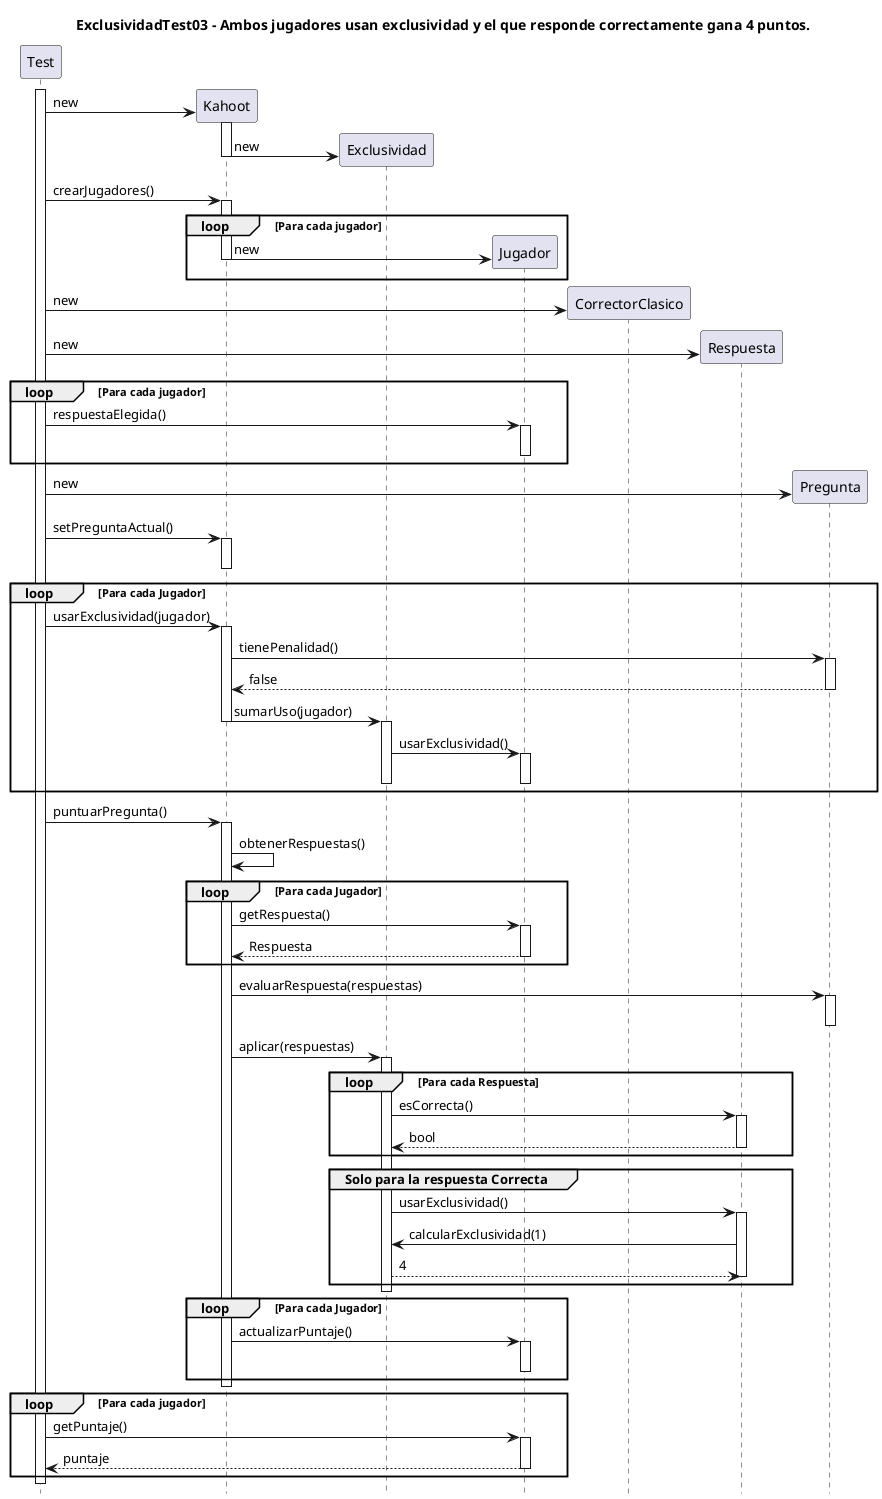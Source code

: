 @startuml DiagramaDeSecuenciaExclusividad
hide footbox
title ExclusividadTest03 - Ambos jugadores usan exclusividad y el que responde correctamente gana 4 puntos.
activate Test
create Kahoot
Test -> Kahoot : new
activate Kahoot
create Exclusividad
Kahoot -> Exclusividad: new
deactivate Kahoot
Test -> Kahoot : crearJugadores()
loop Para cada jugador
    activate Kahoot
    create Jugador
    Kahoot -> Jugador : new
    deactivate Kahoot
end
create CorrectorClasico
Test -> CorrectorClasico: new
create "Respuesta"
Test -> "Respuesta": new
loop Para cada jugador
    Test -> Jugador : respuestaElegida()
    activate Jugador
    deactivate Jugador
end
create Pregunta
Test -> Pregunta: new
Test -> Kahoot: setPreguntaActual()
activate Kahoot
deactivate Kahoot

loop Para cada Jugador
    Test -> Kahoot: usarExclusividad(jugador)
    activate Kahoot
    Kahoot -> Pregunta: tienePenalidad()
    activate Pregunta
    Kahoot <-- Pregunta: false
    deactivate Pregunta
    Kahoot -> Exclusividad: sumarUso(jugador)
    deactivate Kahoot
    activate Exclusividad

    Exclusividad -> Jugador: usarExclusividad()
    activate Jugador

    deactivate Jugador
    deactivate Exclusividad

end

Test -> Kahoot: puntuarPregunta()
activate Kahoot
Kahoot -> Kahoot: obtenerRespuestas()
loop Para cada Jugador
    Kahoot -> Jugador: getRespuesta()
    activate Jugador
    Jugador --> Kahoot: Respuesta
    deactivate Jugador
end
Kahoot -> Pregunta: evaluarRespuesta(respuestas)
activate Pregunta
deactivate Pregunta
Kahoot -> Exclusividad: aplicar(respuestas)
activate Exclusividad
loop Para cada Respuesta
    Exclusividad -> Respuesta: esCorrecta()
    activate Respuesta
    Respuesta --> Exclusividad: bool
    deactivate Respuesta
end
group Solo para la respuesta Correcta
    Exclusividad -> Respuesta: usarExclusividad()
    activate Respuesta
    Respuesta -> Exclusividad: calcularExclusividad(1)
    Exclusividad --> Respuesta: 4
    deactivate Respuesta
end
deactivate Exclusividad
loop Para cada Jugador
    Kahoot -> Jugador:actualizarPuntaje()
    activate Jugador
    deactivate Jugador
end
deactivate Kahoot
loop Para cada jugador
    Test -> Jugador: getPuntaje()
    activate Jugador
    Jugador --> Test: puntaje
    deactivate Jugador
end
deactivate Test

@enduml